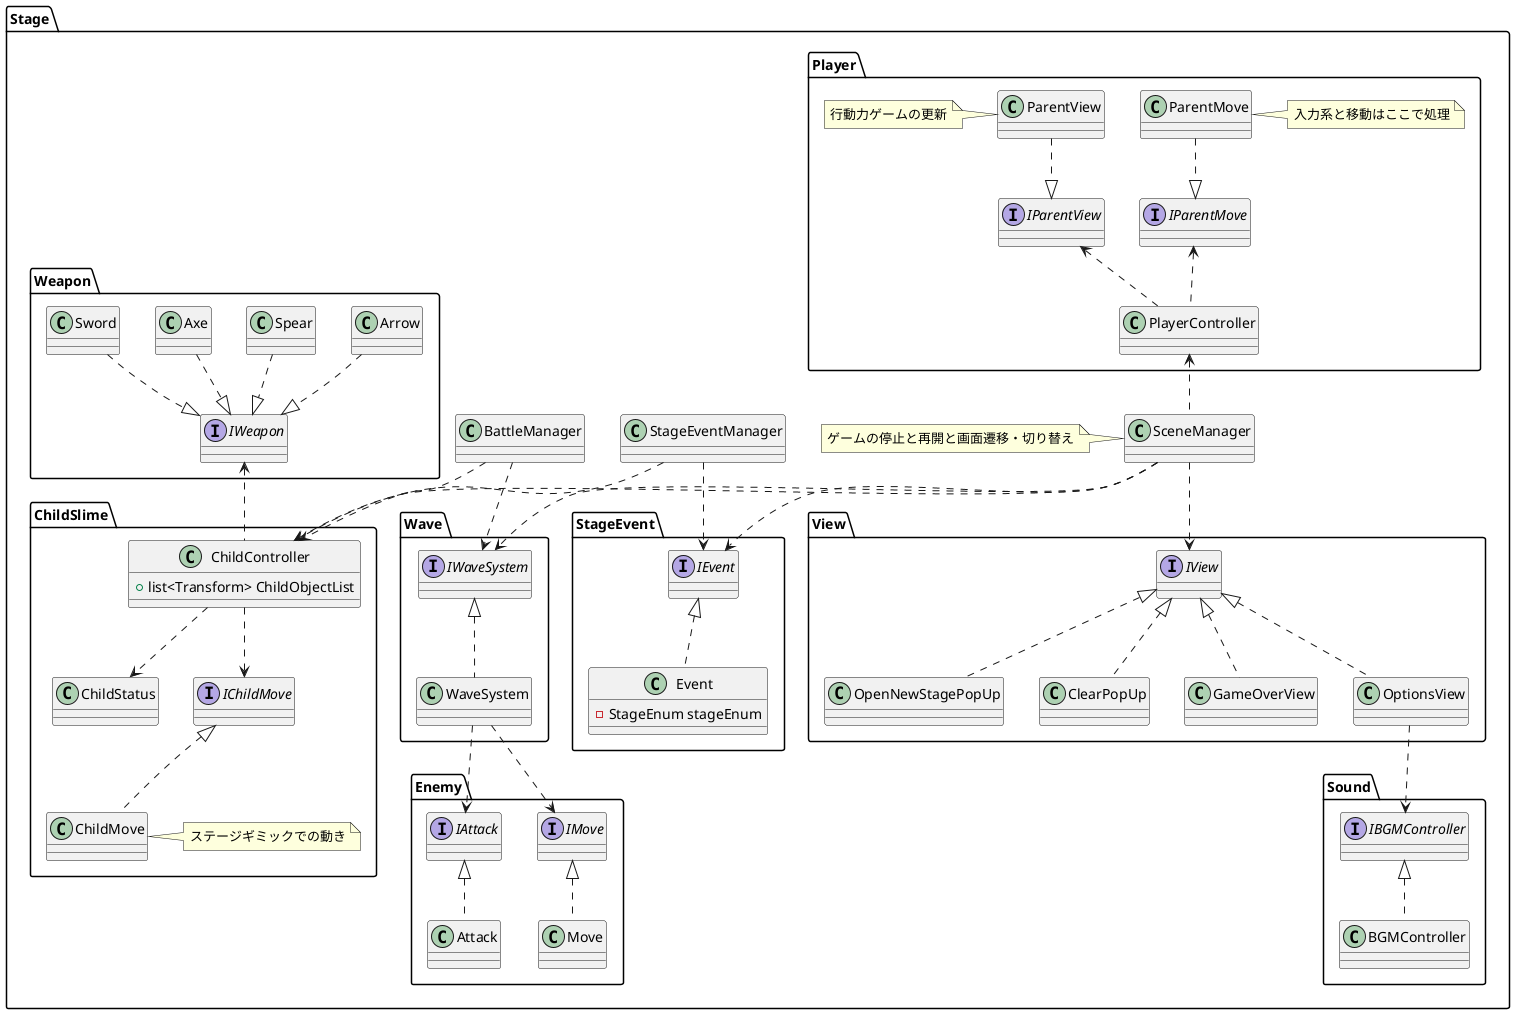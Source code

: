 ﻿@startuml
'https://plantuml.com/class-diagram

namespace Stage{
    namespace Enemy{
        class Move
        interface IMove
        class Attack
        interface IAttack
      
        IMove <|.. Move
        IAttack <|.. Attack

    }
    
    namespace Player{
        class PlayerController
        class ParentMove
        note right : 入力系と移動はここで処理
        interface IParentMove
        class ParentView
        
        note left : 行動力ゲームの更新
        
        interface IParentView
        
        IParentView <|.up. ParentView
        IParentMove <|.up. ParentMove
        
        PlayerController .up.> IParentView
        PlayerController .up.> IParentMove
        
    }
    
    namespace StageEvent{
        class Event{
            - StageEnum stageEnum
        }
        
        interface IEvent
        
        IEvent <|.. Event
        
    }
    
        
    namespace ChildSlime{
        class ChildStatus
        
        class ChildMove
        
        note right : ステージギミックでの動き
        
        interface IChildMove
        class ChildController{
            + list<Transform> ChildObjectList
        }
        
        IChildMove <|.. ChildMove    
        ChildController ..> IChildMove   
        ChildController ..> ChildStatus
    }
    
    
    namespace Wave{
        class WaveSystem
        interface IWaveSystem
        
        WaveSystem ..> Stage.Enemy.IMove
        WaveSystem ..> Stage.Enemy.IAttack
        IWaveSystem <|.. WaveSystem
    }
    
    namespace View{
        class OpenNewStagePopUp
        class ClearPopUp
        class GameOverView
        class OptionsView
        interface IView
        
        
        IView <|.. OptionsView
        IView <|.. GameOverView
        IView <|.. ClearPopUp
        IView <|.. OpenNewStagePopUp
        
    }
    
    namespace Sound{
        interface IBGMController
        class BGMController
        IBGMController <|.. BGMController
    }
  
    
    namespace Weapon{
        interface IWeapon
        class Axe
        class Sword
        class Arrow
        class Spear
        
        Spear .down.|> IWeapon
        Axe .down.|> IWeapon
        Sword .down.|> IWeapon
        Arrow .down.|> IWeapon
        
    }
    
    Stage.View.OptionsView ..> Stage.Sound.IBGMController
    Stage.ChildSlime.ChildController .up.> Stage.Weapon.IWeapon
    
    
    class SceneManager
    
    note left : ゲームの停止と再開と画面遷移・切り替え
    
    SceneManager ..> Stage.Wave.IWaveSystem
    SceneManager ..> Stage.View.IView
    SceneManager .up.> Stage.Player.PlayerController
    SceneManager ..> Stage.ChildSlime.ChildController
    SceneManager ..> Stage.StageEvent.IEvent

    
    class StageEventManager
    StageEventManager ..> Stage.StageEvent.IEvent
    StageEventManager ..> Stage.ChildSlime.ChildController
    
    class BattleManager
    BattleManager ..> Stage.ChildSlime.ChildController
    BattleManager ..> Stage.Wave.IWaveSystem
}
@enduml
